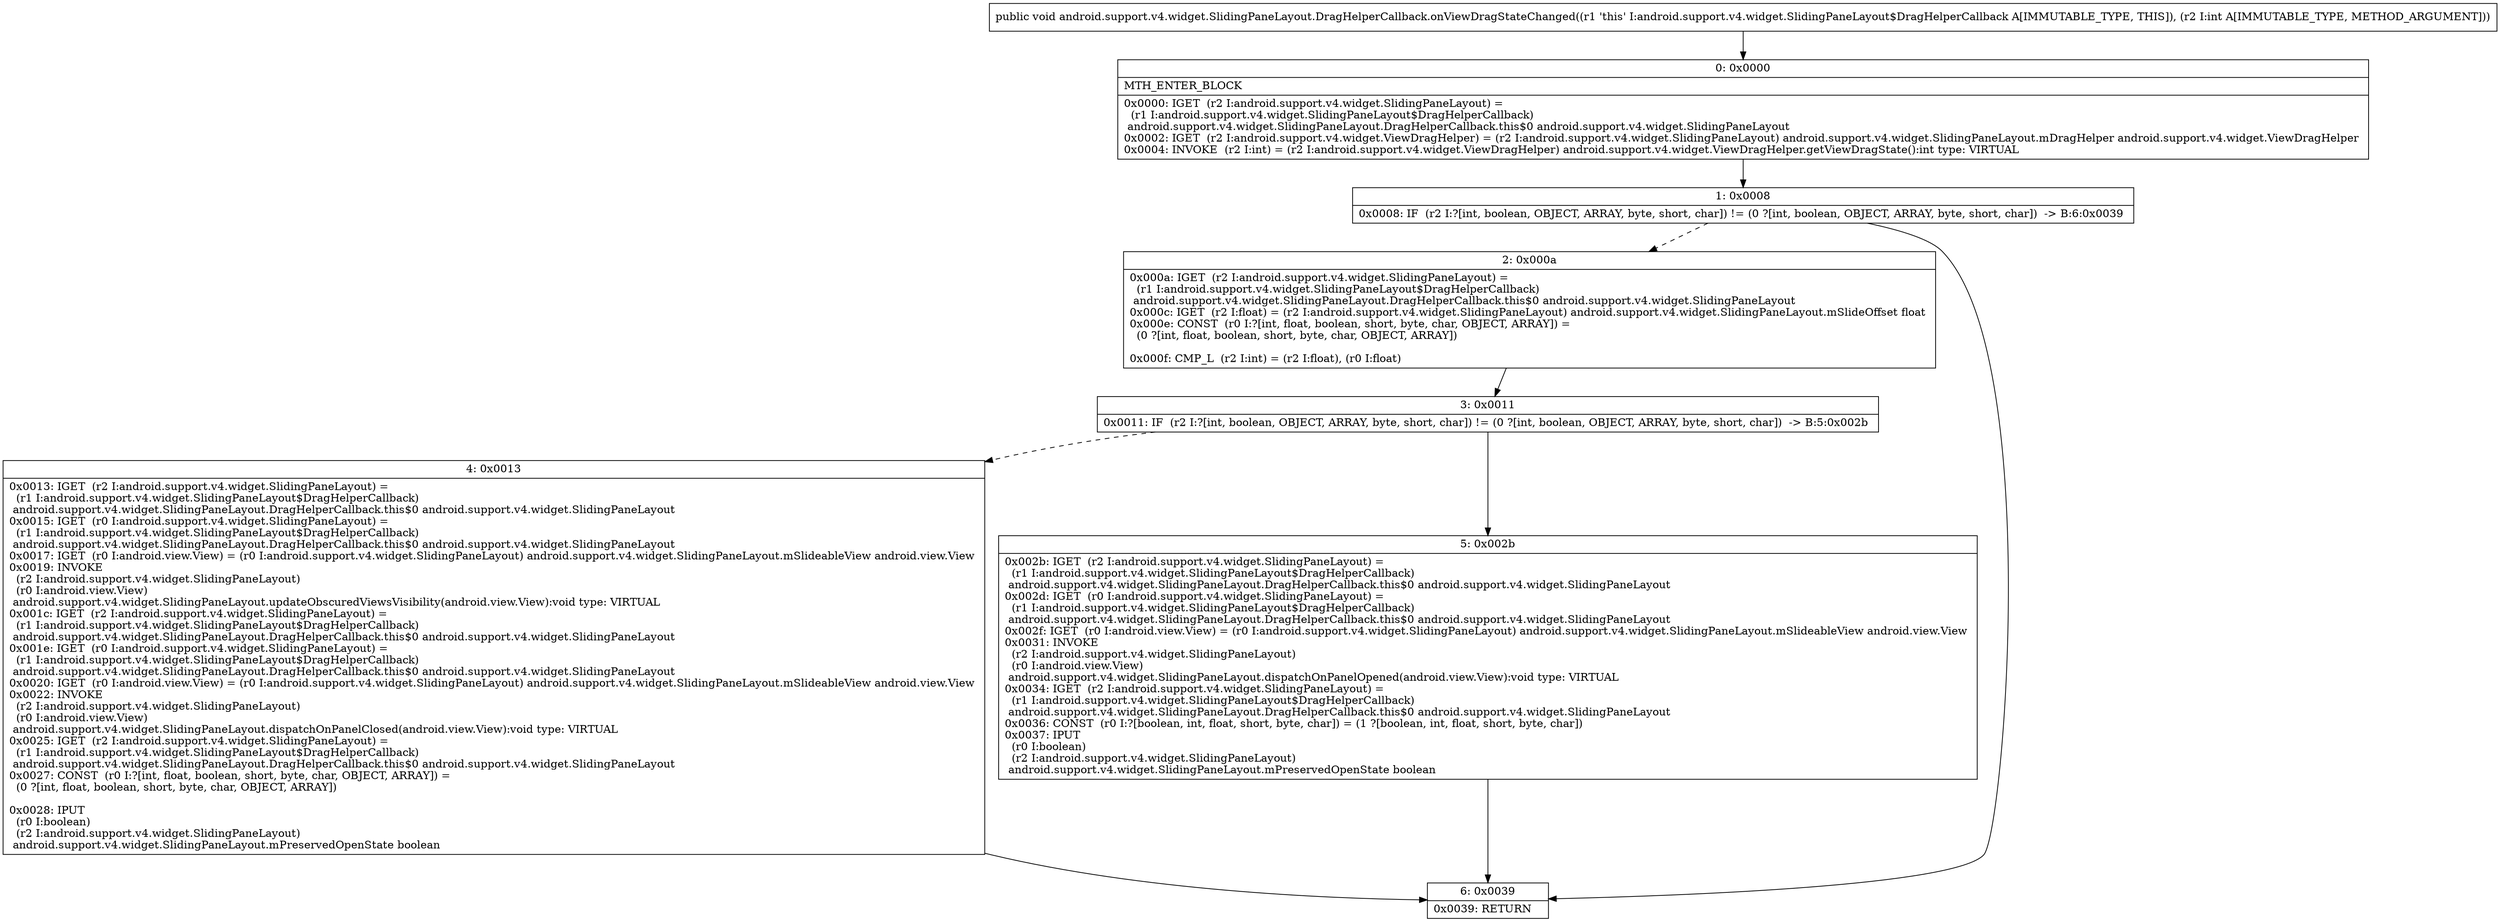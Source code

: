 digraph "CFG forandroid.support.v4.widget.SlidingPaneLayout.DragHelperCallback.onViewDragStateChanged(I)V" {
Node_0 [shape=record,label="{0\:\ 0x0000|MTH_ENTER_BLOCK\l|0x0000: IGET  (r2 I:android.support.v4.widget.SlidingPaneLayout) = \l  (r1 I:android.support.v4.widget.SlidingPaneLayout$DragHelperCallback)\l android.support.v4.widget.SlidingPaneLayout.DragHelperCallback.this$0 android.support.v4.widget.SlidingPaneLayout \l0x0002: IGET  (r2 I:android.support.v4.widget.ViewDragHelper) = (r2 I:android.support.v4.widget.SlidingPaneLayout) android.support.v4.widget.SlidingPaneLayout.mDragHelper android.support.v4.widget.ViewDragHelper \l0x0004: INVOKE  (r2 I:int) = (r2 I:android.support.v4.widget.ViewDragHelper) android.support.v4.widget.ViewDragHelper.getViewDragState():int type: VIRTUAL \l}"];
Node_1 [shape=record,label="{1\:\ 0x0008|0x0008: IF  (r2 I:?[int, boolean, OBJECT, ARRAY, byte, short, char]) != (0 ?[int, boolean, OBJECT, ARRAY, byte, short, char])  \-\> B:6:0x0039 \l}"];
Node_2 [shape=record,label="{2\:\ 0x000a|0x000a: IGET  (r2 I:android.support.v4.widget.SlidingPaneLayout) = \l  (r1 I:android.support.v4.widget.SlidingPaneLayout$DragHelperCallback)\l android.support.v4.widget.SlidingPaneLayout.DragHelperCallback.this$0 android.support.v4.widget.SlidingPaneLayout \l0x000c: IGET  (r2 I:float) = (r2 I:android.support.v4.widget.SlidingPaneLayout) android.support.v4.widget.SlidingPaneLayout.mSlideOffset float \l0x000e: CONST  (r0 I:?[int, float, boolean, short, byte, char, OBJECT, ARRAY]) = \l  (0 ?[int, float, boolean, short, byte, char, OBJECT, ARRAY])\l \l0x000f: CMP_L  (r2 I:int) = (r2 I:float), (r0 I:float) \l}"];
Node_3 [shape=record,label="{3\:\ 0x0011|0x0011: IF  (r2 I:?[int, boolean, OBJECT, ARRAY, byte, short, char]) != (0 ?[int, boolean, OBJECT, ARRAY, byte, short, char])  \-\> B:5:0x002b \l}"];
Node_4 [shape=record,label="{4\:\ 0x0013|0x0013: IGET  (r2 I:android.support.v4.widget.SlidingPaneLayout) = \l  (r1 I:android.support.v4.widget.SlidingPaneLayout$DragHelperCallback)\l android.support.v4.widget.SlidingPaneLayout.DragHelperCallback.this$0 android.support.v4.widget.SlidingPaneLayout \l0x0015: IGET  (r0 I:android.support.v4.widget.SlidingPaneLayout) = \l  (r1 I:android.support.v4.widget.SlidingPaneLayout$DragHelperCallback)\l android.support.v4.widget.SlidingPaneLayout.DragHelperCallback.this$0 android.support.v4.widget.SlidingPaneLayout \l0x0017: IGET  (r0 I:android.view.View) = (r0 I:android.support.v4.widget.SlidingPaneLayout) android.support.v4.widget.SlidingPaneLayout.mSlideableView android.view.View \l0x0019: INVOKE  \l  (r2 I:android.support.v4.widget.SlidingPaneLayout)\l  (r0 I:android.view.View)\l android.support.v4.widget.SlidingPaneLayout.updateObscuredViewsVisibility(android.view.View):void type: VIRTUAL \l0x001c: IGET  (r2 I:android.support.v4.widget.SlidingPaneLayout) = \l  (r1 I:android.support.v4.widget.SlidingPaneLayout$DragHelperCallback)\l android.support.v4.widget.SlidingPaneLayout.DragHelperCallback.this$0 android.support.v4.widget.SlidingPaneLayout \l0x001e: IGET  (r0 I:android.support.v4.widget.SlidingPaneLayout) = \l  (r1 I:android.support.v4.widget.SlidingPaneLayout$DragHelperCallback)\l android.support.v4.widget.SlidingPaneLayout.DragHelperCallback.this$0 android.support.v4.widget.SlidingPaneLayout \l0x0020: IGET  (r0 I:android.view.View) = (r0 I:android.support.v4.widget.SlidingPaneLayout) android.support.v4.widget.SlidingPaneLayout.mSlideableView android.view.View \l0x0022: INVOKE  \l  (r2 I:android.support.v4.widget.SlidingPaneLayout)\l  (r0 I:android.view.View)\l android.support.v4.widget.SlidingPaneLayout.dispatchOnPanelClosed(android.view.View):void type: VIRTUAL \l0x0025: IGET  (r2 I:android.support.v4.widget.SlidingPaneLayout) = \l  (r1 I:android.support.v4.widget.SlidingPaneLayout$DragHelperCallback)\l android.support.v4.widget.SlidingPaneLayout.DragHelperCallback.this$0 android.support.v4.widget.SlidingPaneLayout \l0x0027: CONST  (r0 I:?[int, float, boolean, short, byte, char, OBJECT, ARRAY]) = \l  (0 ?[int, float, boolean, short, byte, char, OBJECT, ARRAY])\l \l0x0028: IPUT  \l  (r0 I:boolean)\l  (r2 I:android.support.v4.widget.SlidingPaneLayout)\l android.support.v4.widget.SlidingPaneLayout.mPreservedOpenState boolean \l}"];
Node_5 [shape=record,label="{5\:\ 0x002b|0x002b: IGET  (r2 I:android.support.v4.widget.SlidingPaneLayout) = \l  (r1 I:android.support.v4.widget.SlidingPaneLayout$DragHelperCallback)\l android.support.v4.widget.SlidingPaneLayout.DragHelperCallback.this$0 android.support.v4.widget.SlidingPaneLayout \l0x002d: IGET  (r0 I:android.support.v4.widget.SlidingPaneLayout) = \l  (r1 I:android.support.v4.widget.SlidingPaneLayout$DragHelperCallback)\l android.support.v4.widget.SlidingPaneLayout.DragHelperCallback.this$0 android.support.v4.widget.SlidingPaneLayout \l0x002f: IGET  (r0 I:android.view.View) = (r0 I:android.support.v4.widget.SlidingPaneLayout) android.support.v4.widget.SlidingPaneLayout.mSlideableView android.view.View \l0x0031: INVOKE  \l  (r2 I:android.support.v4.widget.SlidingPaneLayout)\l  (r0 I:android.view.View)\l android.support.v4.widget.SlidingPaneLayout.dispatchOnPanelOpened(android.view.View):void type: VIRTUAL \l0x0034: IGET  (r2 I:android.support.v4.widget.SlidingPaneLayout) = \l  (r1 I:android.support.v4.widget.SlidingPaneLayout$DragHelperCallback)\l android.support.v4.widget.SlidingPaneLayout.DragHelperCallback.this$0 android.support.v4.widget.SlidingPaneLayout \l0x0036: CONST  (r0 I:?[boolean, int, float, short, byte, char]) = (1 ?[boolean, int, float, short, byte, char]) \l0x0037: IPUT  \l  (r0 I:boolean)\l  (r2 I:android.support.v4.widget.SlidingPaneLayout)\l android.support.v4.widget.SlidingPaneLayout.mPreservedOpenState boolean \l}"];
Node_6 [shape=record,label="{6\:\ 0x0039|0x0039: RETURN   \l}"];
MethodNode[shape=record,label="{public void android.support.v4.widget.SlidingPaneLayout.DragHelperCallback.onViewDragStateChanged((r1 'this' I:android.support.v4.widget.SlidingPaneLayout$DragHelperCallback A[IMMUTABLE_TYPE, THIS]), (r2 I:int A[IMMUTABLE_TYPE, METHOD_ARGUMENT])) }"];
MethodNode -> Node_0;
Node_0 -> Node_1;
Node_1 -> Node_2[style=dashed];
Node_1 -> Node_6;
Node_2 -> Node_3;
Node_3 -> Node_4[style=dashed];
Node_3 -> Node_5;
Node_4 -> Node_6;
Node_5 -> Node_6;
}


